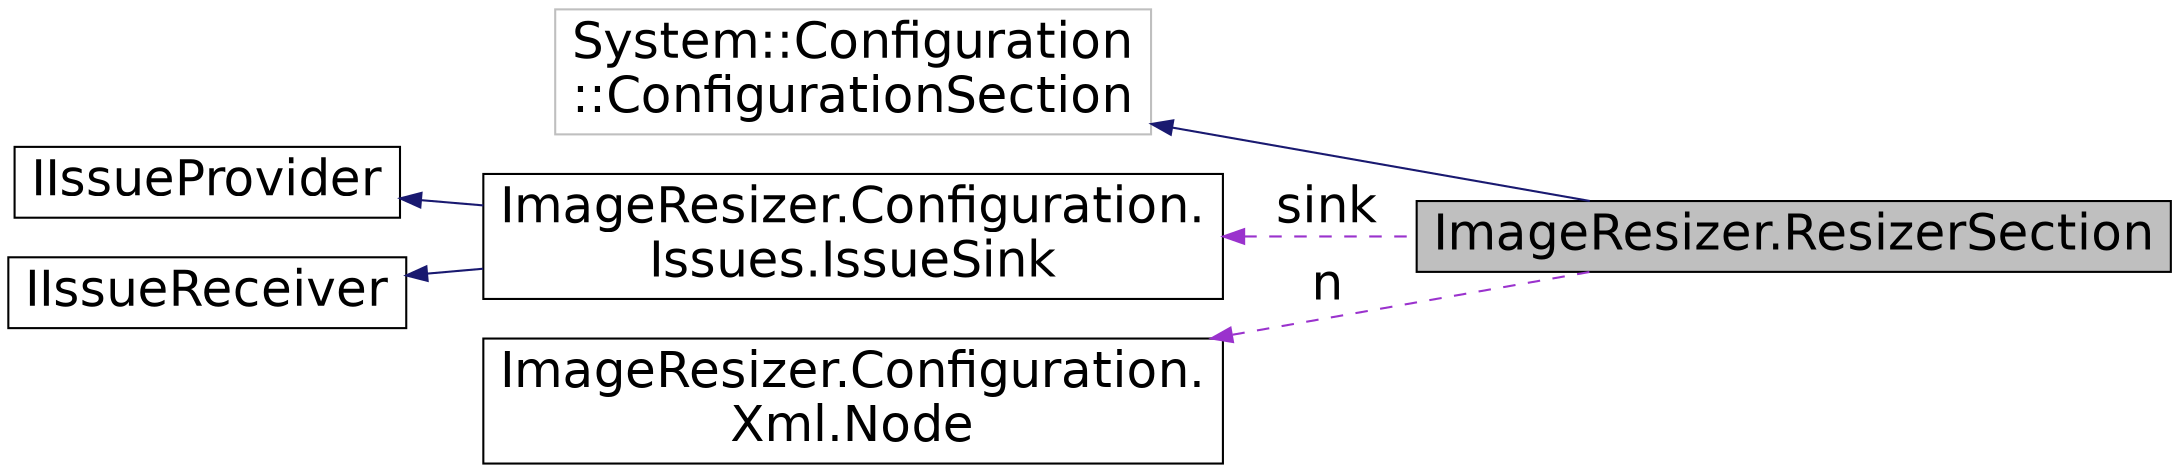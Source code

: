 digraph "ImageResizer.ResizerSection"
{
  edge [fontname="Helvetica",fontsize="24",labelfontname="Helvetica",labelfontsize="24"];
  node [fontname="Helvetica",fontsize="24",shape=record];
  rankdir="LR";
  Node1 [label="ImageResizer.ResizerSection",height=0.2,width=0.4,color="black", fillcolor="grey75", style="filled" fontcolor="black"];
  Node2 -> Node1 [dir="back",color="midnightblue",fontsize="24",style="solid",fontname="Helvetica"];
  Node2 [label="System::Configuration\l::ConfigurationSection",height=0.2,width=0.4,color="grey75", fillcolor="white", style="filled"];
  Node3 -> Node1 [dir="back",color="darkorchid3",fontsize="24",style="dashed",label=" sink" ,fontname="Helvetica"];
  Node3 [label="ImageResizer.Configuration.\lIssues.IssueSink",height=0.2,width=0.4,color="black", fillcolor="white", style="filled",URL="$class_image_resizer_1_1_configuration_1_1_issues_1_1_issue_sink.html"];
  Node4 -> Node3 [dir="back",color="midnightblue",fontsize="24",style="solid",fontname="Helvetica"];
  Node4 [label="IIssueProvider",height=0.2,width=0.4,color="black", fillcolor="white", style="filled",URL="$interface_image_resizer_1_1_configuration_1_1_issues_1_1_i_issue_provider.html"];
  Node5 -> Node3 [dir="back",color="midnightblue",fontsize="24",style="solid",fontname="Helvetica"];
  Node5 [label="IIssueReceiver",height=0.2,width=0.4,color="black", fillcolor="white", style="filled",URL="$interface_image_resizer_1_1_configuration_1_1_issues_1_1_i_issue_receiver.html"];
  Node6 -> Node1 [dir="back",color="darkorchid3",fontsize="24",style="dashed",label=" n" ,fontname="Helvetica"];
  Node6 [label="ImageResizer.Configuration.\lXml.Node",height=0.2,width=0.4,color="black", fillcolor="white", style="filled",URL="$class_image_resizer_1_1_configuration_1_1_xml_1_1_node.html",tooltip="No support for namespaces, no intention of eventual serialization. Everything is case-insensitive, but preserves case. Not thread safe. "];
}
